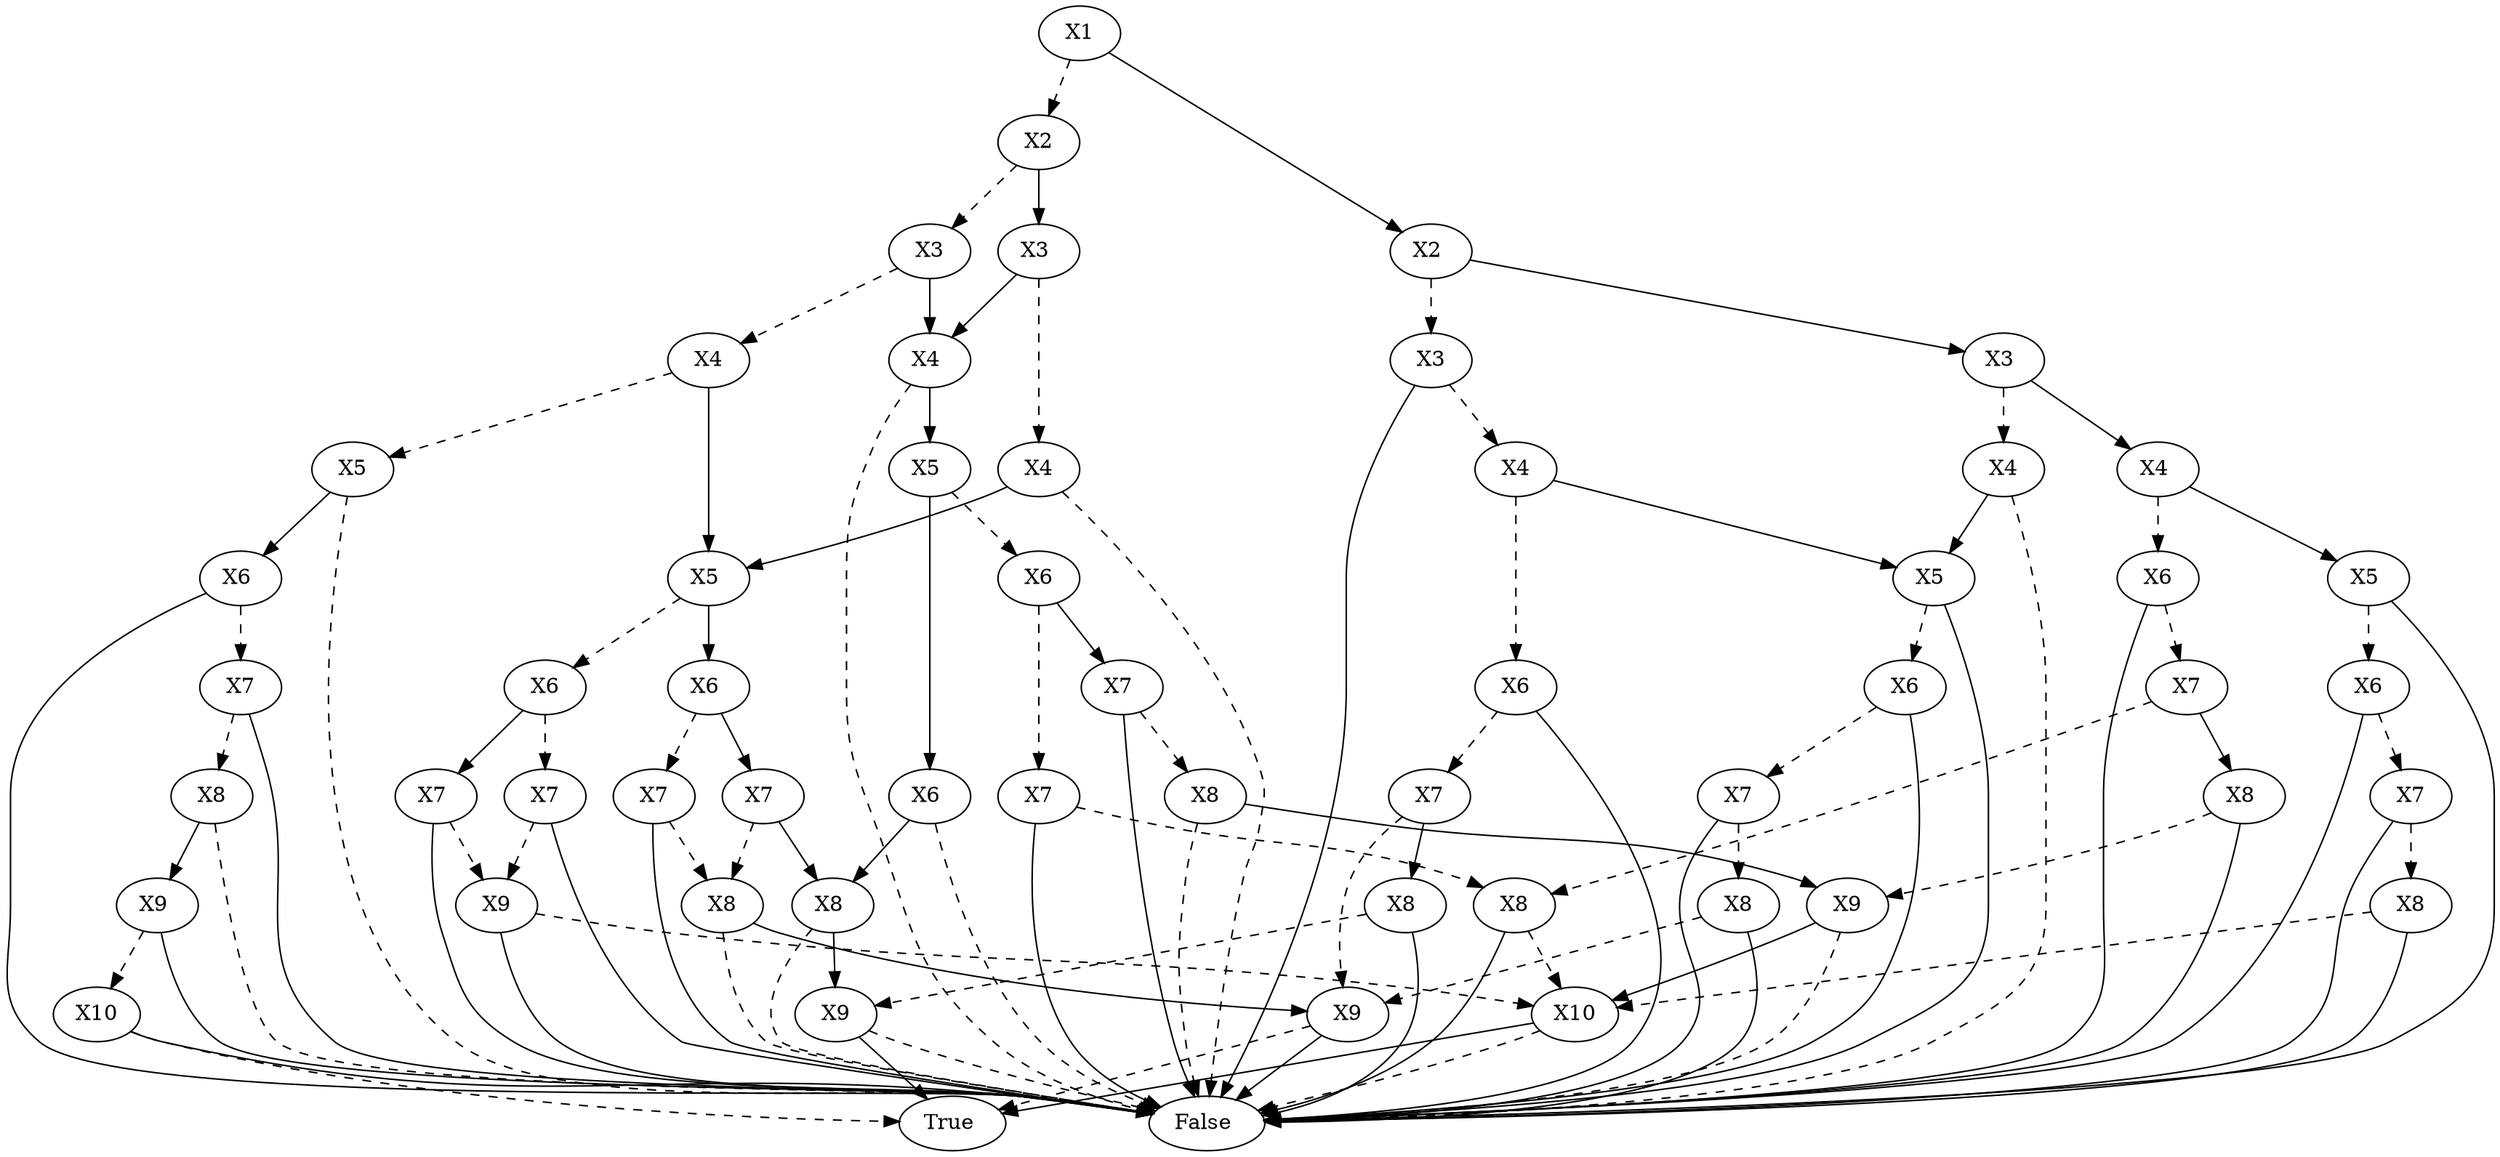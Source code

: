 digraph{1967764346416[label=X1]1967764342576[label="X2"]
1967764346416 -> 1967764342576[style=dashed label="" fontcolor = gray]
1967764347376[label="X3"]
1967764342576 -> 1967764347376[style=dashed label="" fontcolor = gray]
1967764347696[label="X4"]
1967764347376 -> 1967764347696[style=dashed label="" fontcolor = gray]
1967764348016[label="X5"]
1967764347696 -> 1967764348016[style=dashed label="" fontcolor = gray]
1967764150448[label="False"]
1967764348016 -> 1967764150448[style=dashed label="" fontcolor = gray]
1967764348176[label="X6 "]
1967764348016 -> 1967764348176 [label="" fontcolor = gray]
1967764348816[label="X7"]
1967764348176 -> 1967764348816[style=dashed label="" fontcolor = gray]
1967764349136[label="X8"]
1967764348816 -> 1967764349136[style=dashed label="" fontcolor = gray]
1967764150448[label="False"]
1967764349136 -> 1967764150448[style=dashed label="" fontcolor = gray]
1967764349296[label="X9 "]
1967764349136 -> 1967764349296 [label="" fontcolor = gray]
1967764349616[label="X10"]
1967764349296 -> 1967764349616[style=dashed label="" fontcolor = gray]
1967764342416[label="True"]
1967764349616 -> 1967764342416[style=dashed label="" fontcolor = gray]
1967764150448[label="False "]
1967764349616 -> 1967764150448 [label="" fontcolor = gray]
1967764150448[label="False "]
1967764349296 -> 1967764150448 [label="" fontcolor = gray]
1967764150448[label="False "]
1967764348816 -> 1967764150448 [label="" fontcolor = gray]
1967764150448[label="False "]
1967764348176 -> 1967764150448 [label="" fontcolor = gray]
1967764348496[label="X5 "]
1967764347696 -> 1967764348496 [label="" fontcolor = gray]
1967764350256[label="X6"]
1967764348496 -> 1967764350256[style=dashed label="" fontcolor = gray]
1967764350576[label="X7"]
1967764350256 -> 1967764350576[style=dashed label="" fontcolor = gray]
1967764159888[label="X9"]
1967764350576 -> 1967764159888[style=dashed label="" fontcolor = gray]
1967764157328[label="X10"]
1967764159888 -> 1967764157328[style=dashed label="" fontcolor = gray]
1967764150448[label="False"]
1967764157328 -> 1967764150448[style=dashed label="" fontcolor = gray]
1967764342416[label="True "]
1967764157328 -> 1967764342416 [label="" fontcolor = gray]
1967764150448[label="False "]
1967764159888 -> 1967764150448 [label="" fontcolor = gray]
1967764150448[label="False "]
1967764350576 -> 1967764150448 [label="" fontcolor = gray]
1967764159088[label="X7 "]
1967764350256 -> 1967764159088 [label="" fontcolor = gray]
1967764159888[label="X9"]
1967764159088 -> 1967764159888[style=dashed label="" fontcolor = gray]
1967764150448[label="False "]
1967764159088 -> 1967764150448 [label="" fontcolor = gray]
1967764158608[label="X6 "]
1967764348496 -> 1967764158608 [label="" fontcolor = gray]
1967764158768[label="X7"]
1967764158608 -> 1967764158768[style=dashed label="" fontcolor = gray]
1967764157968[label="X8"]
1967764158768 -> 1967764157968[style=dashed label="" fontcolor = gray]
1967764150448[label="False"]
1967764157968 -> 1967764150448[style=dashed label="" fontcolor = gray]
1967764158288[label="X9 "]
1967764157968 -> 1967764158288 [label="" fontcolor = gray]
1967764342416[label="True"]
1967764158288 -> 1967764342416[style=dashed label="" fontcolor = gray]
1967764150448[label="False "]
1967764158288 -> 1967764150448 [label="" fontcolor = gray]
1967764150448[label="False "]
1967764158768 -> 1967764150448 [label="" fontcolor = gray]
1967764157168[label="X7 "]
1967764158608 -> 1967764157168 [label="" fontcolor = gray]
1967764157968[label="X8"]
1967764157168 -> 1967764157968[style=dashed label="" fontcolor = gray]
1967764156528[label="X8 "]
1967764157168 -> 1967764156528 [label="" fontcolor = gray]
1967764150448[label="False"]
1967764156528 -> 1967764150448[style=dashed label="" fontcolor = gray]
1967764156368[label="X9 "]
1967764156528 -> 1967764156368 [label="" fontcolor = gray]
1967764150448[label="False"]
1967764156368 -> 1967764150448[style=dashed label="" fontcolor = gray]
1967764342416[label="True "]
1967764156368 -> 1967764342416 [label="" fontcolor = gray]
1967764157008[label="X4 "]
1967764347376 -> 1967764157008 [label="" fontcolor = gray]
1967764150448[label="False"]
1967764157008 -> 1967764150448[style=dashed label="" fontcolor = gray]
1967764154928[label="X5 "]
1967764157008 -> 1967764154928 [label="" fontcolor = gray]
1967764154128[label="X6"]
1967764154928 -> 1967764154128[style=dashed label="" fontcolor = gray]
1967764154608[label="X7"]
1967764154128 -> 1967764154608[style=dashed label="" fontcolor = gray]
1967764152368[label="X8"]
1967764154608 -> 1967764152368[style=dashed label="" fontcolor = gray]
1967764157328[label="X10"]
1967764152368 -> 1967764157328[style=dashed label="" fontcolor = gray]
1967764150448[label="False "]
1967764152368 -> 1967764150448 [label="" fontcolor = gray]
1967764150448[label="False "]
1967764154608 -> 1967764150448 [label="" fontcolor = gray]
1967764148848[label="X7 "]
1967764154128 -> 1967764148848 [label="" fontcolor = gray]
1967764144208[label="X8"]
1967764148848 -> 1967764144208[style=dashed label="" fontcolor = gray]
1967764150448[label="False"]
1967764144208 -> 1967764150448[style=dashed label="" fontcolor = gray]
1967764148368[label="X9 "]
1967764144208 -> 1967764148368 [label="" fontcolor = gray]
1967764150448[label="False"]
1967764148368 -> 1967764150448[style=dashed label="" fontcolor = gray]
1967764157328[label="X10 "]
1967764148368 -> 1967764157328 [label="" fontcolor = gray]
1967764150448[label="False "]
1967764148848 -> 1967764150448 [label="" fontcolor = gray]
1967764147408[label="X6 "]
1967764154928 -> 1967764147408 [label="" fontcolor = gray]
1967764150448[label="False"]
1967764147408 -> 1967764150448[style=dashed label="" fontcolor = gray]
1967764156528[label="X8 "]
1967764147408 -> 1967764156528 [label="" fontcolor = gray]
1967764157488[label="X3 "]
1967764342576 -> 1967764157488 [label="" fontcolor = gray]
1967764148048[label="X4"]
1967764157488 -> 1967764148048[style=dashed label="" fontcolor = gray]
1967764150448[label="False"]
1967764148048 -> 1967764150448[style=dashed label="" fontcolor = gray]
1967764348496[label="X5 "]
1967764148048 -> 1967764348496 [label="" fontcolor = gray]
1967764157008[label="X4 "]
1967764157488 -> 1967764157008 [label="" fontcolor = gray]
1967764154288[label="X2 "]
1967764346416 -> 1967764154288 [label="" fontcolor = gray]
1967764120560[label="X3"]
1967764154288 -> 1967764120560[style=dashed label="" fontcolor = gray]
1967763911568[label="X4"]
1967764120560 -> 1967763911568[style=dashed label="" fontcolor = gray]
1967763905168[label="X6"]
1967763911568 -> 1967763905168[style=dashed label="" fontcolor = gray]
1967763905968[label="X7"]
1967763905168 -> 1967763905968[style=dashed label="" fontcolor = gray]
1967764158288[label="X9"]
1967763905968 -> 1967764158288[style=dashed label="" fontcolor = gray]
1967763910448[label="X8 "]
1967763905968 -> 1967763910448 [label="" fontcolor = gray]
1967764156368[label="X9"]
1967763910448 -> 1967764156368[style=dashed label="" fontcolor = gray]
1967764150448[label="False "]
1967763910448 -> 1967764150448 [label="" fontcolor = gray]
1967764150448[label="False "]
1967763905168 -> 1967764150448 [label="" fontcolor = gray]
1967763901328[label="X5 "]
1967763911568 -> 1967763901328 [label="" fontcolor = gray]
1967763911888[label="X6"]
1967763901328 -> 1967763911888[style=dashed label="" fontcolor = gray]
1967763909808[label="X7"]
1967763911888 -> 1967763909808[style=dashed label="" fontcolor = gray]
1967763912208[label="X8"]
1967763909808 -> 1967763912208[style=dashed label="" fontcolor = gray]
1967764158288[label="X9"]
1967763912208 -> 1967764158288[style=dashed label="" fontcolor = gray]
1967764150448[label="False "]
1967763912208 -> 1967764150448 [label="" fontcolor = gray]
1967764150448[label="False "]
1967763909808 -> 1967764150448 [label="" fontcolor = gray]
1967764150448[label="False "]
1967763911888 -> 1967764150448 [label="" fontcolor = gray]
1967764150448[label="False "]
1967763901328 -> 1967764150448 [label="" fontcolor = gray]
1967764150448[label="False "]
1967764120560 -> 1967764150448 [label="" fontcolor = gray]
1967763914448[label="X3 "]
1967764154288 -> 1967763914448 [label="" fontcolor = gray]
1967763901648[label="X4"]
1967763914448 -> 1967763901648[style=dashed label="" fontcolor = gray]
1967764150448[label="False"]
1967763901648 -> 1967764150448[style=dashed label="" fontcolor = gray]
1967763901328[label="X5 "]
1967763901648 -> 1967763901328 [label="" fontcolor = gray]
1967763899568[label="X4 "]
1967763914448 -> 1967763899568 [label="" fontcolor = gray]
1967763910288[label="X6"]
1967763899568 -> 1967763910288[style=dashed label="" fontcolor = gray]
1967763900048[label="X7"]
1967763910288 -> 1967763900048[style=dashed label="" fontcolor = gray]
1967764152368[label="X8"]
1967763900048 -> 1967764152368[style=dashed label="" fontcolor = gray]
1967763354672[label="X8 "]
1967763900048 -> 1967763354672 [label="" fontcolor = gray]
1967764148368[label="X9"]
1967763354672 -> 1967764148368[style=dashed label="" fontcolor = gray]
1967764150448[label="False "]
1967763354672 -> 1967764150448 [label="" fontcolor = gray]
1967764150448[label="False "]
1967763910288 -> 1967764150448 [label="" fontcolor = gray]
1967763908848[label="X5 "]
1967763899568 -> 1967763908848 [label="" fontcolor = gray]
1967763345072[label="X6"]
1967763908848 -> 1967763345072[style=dashed label="" fontcolor = gray]
1967763347152[label="X7"]
1967763345072 -> 1967763347152[style=dashed label="" fontcolor = gray]
1967763351632[label="X8"]
1967763347152 -> 1967763351632[style=dashed label="" fontcolor = gray]
1967764157328[label="X10"]
1967763351632 -> 1967764157328[style=dashed label="" fontcolor = gray]
1967764150448[label="False "]
1967763351632 -> 1967764150448 [label="" fontcolor = gray]
1967764150448[label="False "]
1967763347152 -> 1967764150448 [label="" fontcolor = gray]
1967764150448[label="False "]
1967763345072 -> 1967764150448 [label="" fontcolor = gray]
1967764150448[label="False "]
1967763908848 -> 1967764150448 [label="" fontcolor = gray]
}